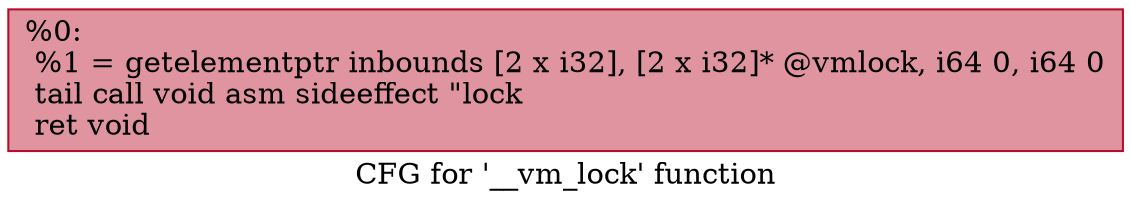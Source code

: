 digraph "CFG for '__vm_lock' function" {
	label="CFG for '__vm_lock' function";

	Node0x23fc560 [shape=record,color="#b70d28ff", style=filled, fillcolor="#b70d2870",label="{%0:\l  %1 = getelementptr inbounds [2 x i32], [2 x i32]* @vmlock, i64 0, i64 0\l  tail call void asm sideeffect \"lock \l  ret void\l}"];
}
